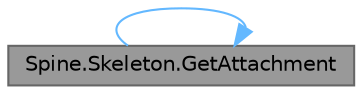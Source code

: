 digraph "Spine.Skeleton.GetAttachment"
{
 // LATEX_PDF_SIZE
  bgcolor="transparent";
  edge [fontname=Helvetica,fontsize=10,labelfontname=Helvetica,labelfontsize=10];
  node [fontname=Helvetica,fontsize=10,shape=box,height=0.2,width=0.4];
  rankdir="LR";
  Node1 [id="Node000001",label="Spine.Skeleton.GetAttachment",height=0.2,width=0.4,color="gray40", fillcolor="grey60", style="filled", fontcolor="black",tooltip="Finds an attachment by looking in the Skeleton.Skin and SkeletonData.DefaultSkin using the slot name ..."];
  Node1 -> Node1 [id="edge1_Node000001_Node000001",color="steelblue1",style="solid",tooltip=" "];
}
